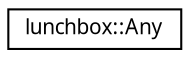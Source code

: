 digraph "Graphical Class Hierarchy"
{
  edge [fontname="Sans",fontsize="10",labelfontname="Sans",labelfontsize="10"];
  node [fontname="Sans",fontsize="10",shape=record];
  rankdir="LR";
  Node1 [label="lunchbox::Any",height=0.2,width=0.4,color="black", fillcolor="white", style="filled",URL="$classlunchbox_1_1_any.html",tooltip="A class which can hold instances of any type. "];
}
